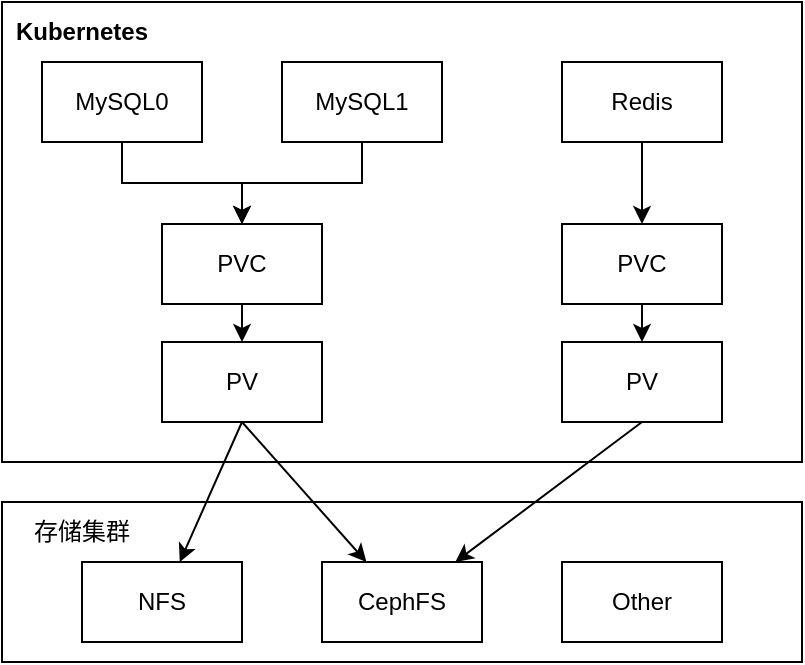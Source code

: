 <mxfile version="21.1.2" type="device">
  <diagram name="第 1 页" id="WRR_KsmXpynHO_Hp34CQ">
    <mxGraphModel dx="1036" dy="499" grid="1" gridSize="10" guides="1" tooltips="1" connect="1" arrows="1" fold="1" page="1" pageScale="1" pageWidth="980" pageHeight="1390" math="0" shadow="0">
      <root>
        <mxCell id="0" />
        <mxCell id="1" parent="0" />
        <mxCell id="KqNRElKHXMTs7yK0l3Vj-13" value="" style="rounded=0;whiteSpace=wrap;html=1;" vertex="1" parent="1">
          <mxGeometry x="160" y="150" width="400" height="230" as="geometry" />
        </mxCell>
        <mxCell id="KqNRElKHXMTs7yK0l3Vj-12" value="" style="rounded=0;whiteSpace=wrap;html=1;" vertex="1" parent="1">
          <mxGeometry x="160" y="400" width="400" height="80" as="geometry" />
        </mxCell>
        <mxCell id="KqNRElKHXMTs7yK0l3Vj-4" style="edgeStyle=orthogonalEdgeStyle;rounded=0;orthogonalLoop=1;jettySize=auto;html=1;" edge="1" parent="1" source="KqNRElKHXMTs7yK0l3Vj-1" target="KqNRElKHXMTs7yK0l3Vj-2">
          <mxGeometry relative="1" as="geometry" />
        </mxCell>
        <mxCell id="KqNRElKHXMTs7yK0l3Vj-1" value="MySQL0" style="rounded=0;whiteSpace=wrap;html=1;" vertex="1" parent="1">
          <mxGeometry x="180" y="180" width="80" height="40" as="geometry" />
        </mxCell>
        <mxCell id="KqNRElKHXMTs7yK0l3Vj-16" style="rounded=0;orthogonalLoop=1;jettySize=auto;html=1;exitX=0.5;exitY=1;exitDx=0;exitDy=0;" edge="1" parent="1" source="KqNRElKHXMTs7yK0l3Vj-19" target="KqNRElKHXMTs7yK0l3Vj-9">
          <mxGeometry relative="1" as="geometry" />
        </mxCell>
        <mxCell id="KqNRElKHXMTs7yK0l3Vj-17" style="rounded=0;orthogonalLoop=1;jettySize=auto;html=1;exitX=0.5;exitY=1;exitDx=0;exitDy=0;" edge="1" parent="1" source="KqNRElKHXMTs7yK0l3Vj-19" target="KqNRElKHXMTs7yK0l3Vj-10">
          <mxGeometry relative="1" as="geometry" />
        </mxCell>
        <mxCell id="KqNRElKHXMTs7yK0l3Vj-21" style="edgeStyle=orthogonalEdgeStyle;rounded=0;orthogonalLoop=1;jettySize=auto;html=1;exitX=0.5;exitY=1;exitDx=0;exitDy=0;entryX=0.5;entryY=0;entryDx=0;entryDy=0;" edge="1" parent="1" source="KqNRElKHXMTs7yK0l3Vj-2" target="KqNRElKHXMTs7yK0l3Vj-19">
          <mxGeometry relative="1" as="geometry" />
        </mxCell>
        <mxCell id="KqNRElKHXMTs7yK0l3Vj-2" value="PVC" style="rounded=0;whiteSpace=wrap;html=1;" vertex="1" parent="1">
          <mxGeometry x="240" y="261" width="80" height="40" as="geometry" />
        </mxCell>
        <mxCell id="KqNRElKHXMTs7yK0l3Vj-5" style="edgeStyle=orthogonalEdgeStyle;rounded=0;orthogonalLoop=1;jettySize=auto;html=1;exitX=0.5;exitY=1;exitDx=0;exitDy=0;entryX=0.5;entryY=0;entryDx=0;entryDy=0;" edge="1" parent="1" source="KqNRElKHXMTs7yK0l3Vj-3" target="KqNRElKHXMTs7yK0l3Vj-2">
          <mxGeometry relative="1" as="geometry" />
        </mxCell>
        <mxCell id="KqNRElKHXMTs7yK0l3Vj-3" value="MySQL1" style="rounded=0;whiteSpace=wrap;html=1;" vertex="1" parent="1">
          <mxGeometry x="300" y="180" width="80" height="40" as="geometry" />
        </mxCell>
        <mxCell id="KqNRElKHXMTs7yK0l3Vj-8" value="" style="edgeStyle=orthogonalEdgeStyle;rounded=0;orthogonalLoop=1;jettySize=auto;html=1;" edge="1" parent="1" source="KqNRElKHXMTs7yK0l3Vj-6" target="KqNRElKHXMTs7yK0l3Vj-7">
          <mxGeometry relative="1" as="geometry" />
        </mxCell>
        <mxCell id="KqNRElKHXMTs7yK0l3Vj-6" value="Redis" style="rounded=0;whiteSpace=wrap;html=1;" vertex="1" parent="1">
          <mxGeometry x="440" y="180" width="80" height="40" as="geometry" />
        </mxCell>
        <mxCell id="KqNRElKHXMTs7yK0l3Vj-18" style="rounded=0;orthogonalLoop=1;jettySize=auto;html=1;exitX=0.5;exitY=1;exitDx=0;exitDy=0;" edge="1" parent="1" source="KqNRElKHXMTs7yK0l3Vj-20" target="KqNRElKHXMTs7yK0l3Vj-10">
          <mxGeometry relative="1" as="geometry" />
        </mxCell>
        <mxCell id="KqNRElKHXMTs7yK0l3Vj-22" style="edgeStyle=orthogonalEdgeStyle;rounded=0;orthogonalLoop=1;jettySize=auto;html=1;exitX=0.5;exitY=1;exitDx=0;exitDy=0;entryX=0.5;entryY=0;entryDx=0;entryDy=0;" edge="1" parent="1" source="KqNRElKHXMTs7yK0l3Vj-7" target="KqNRElKHXMTs7yK0l3Vj-20">
          <mxGeometry relative="1" as="geometry" />
        </mxCell>
        <mxCell id="KqNRElKHXMTs7yK0l3Vj-7" value="PVC" style="rounded=0;whiteSpace=wrap;html=1;" vertex="1" parent="1">
          <mxGeometry x="440" y="261" width="80" height="40" as="geometry" />
        </mxCell>
        <mxCell id="KqNRElKHXMTs7yK0l3Vj-9" value="NFS" style="rounded=0;whiteSpace=wrap;html=1;" vertex="1" parent="1">
          <mxGeometry x="200" y="430" width="80" height="40" as="geometry" />
        </mxCell>
        <mxCell id="KqNRElKHXMTs7yK0l3Vj-10" value="CephFS" style="rounded=0;whiteSpace=wrap;html=1;" vertex="1" parent="1">
          <mxGeometry x="320" y="430" width="80" height="40" as="geometry" />
        </mxCell>
        <mxCell id="KqNRElKHXMTs7yK0l3Vj-11" value="Other" style="rounded=0;whiteSpace=wrap;html=1;" vertex="1" parent="1">
          <mxGeometry x="440" y="430" width="80" height="40" as="geometry" />
        </mxCell>
        <mxCell id="KqNRElKHXMTs7yK0l3Vj-14" value="&lt;b&gt;Kubernetes&lt;/b&gt;" style="text;html=1;strokeColor=none;fillColor=none;align=center;verticalAlign=middle;whiteSpace=wrap;rounded=0;" vertex="1" parent="1">
          <mxGeometry x="170" y="150" width="60" height="30" as="geometry" />
        </mxCell>
        <mxCell id="KqNRElKHXMTs7yK0l3Vj-15" value="存储集群" style="text;html=1;strokeColor=none;fillColor=none;align=center;verticalAlign=middle;whiteSpace=wrap;rounded=0;" vertex="1" parent="1">
          <mxGeometry x="170" y="400" width="60" height="30" as="geometry" />
        </mxCell>
        <mxCell id="KqNRElKHXMTs7yK0l3Vj-19" value="PV" style="rounded=0;whiteSpace=wrap;html=1;" vertex="1" parent="1">
          <mxGeometry x="240" y="320" width="80" height="40" as="geometry" />
        </mxCell>
        <mxCell id="KqNRElKHXMTs7yK0l3Vj-20" value="PV" style="rounded=0;whiteSpace=wrap;html=1;" vertex="1" parent="1">
          <mxGeometry x="440" y="320" width="80" height="40" as="geometry" />
        </mxCell>
      </root>
    </mxGraphModel>
  </diagram>
</mxfile>
